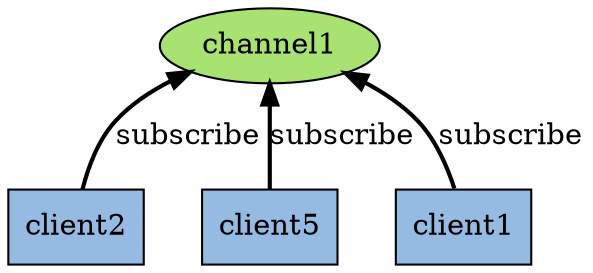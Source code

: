 digraph pubsub_relation {

    rankdir = BT;

    node [style = filled];

    edge [style = bold];

    channel1 [label = "channel1", fillcolor = "#A8E270"];

    node [shape = box, fillcolor = "#95BBE3"];

    client2 [label = "client2"];
    client5 [label = "client5"];
    client1 [label = "client1"];

    client2 -> channel1 [label = "subscribe"];
    client5 -> channel1 [label = "subscribe"];
    client1 -> channel1 [label = "subscribe"];
}
